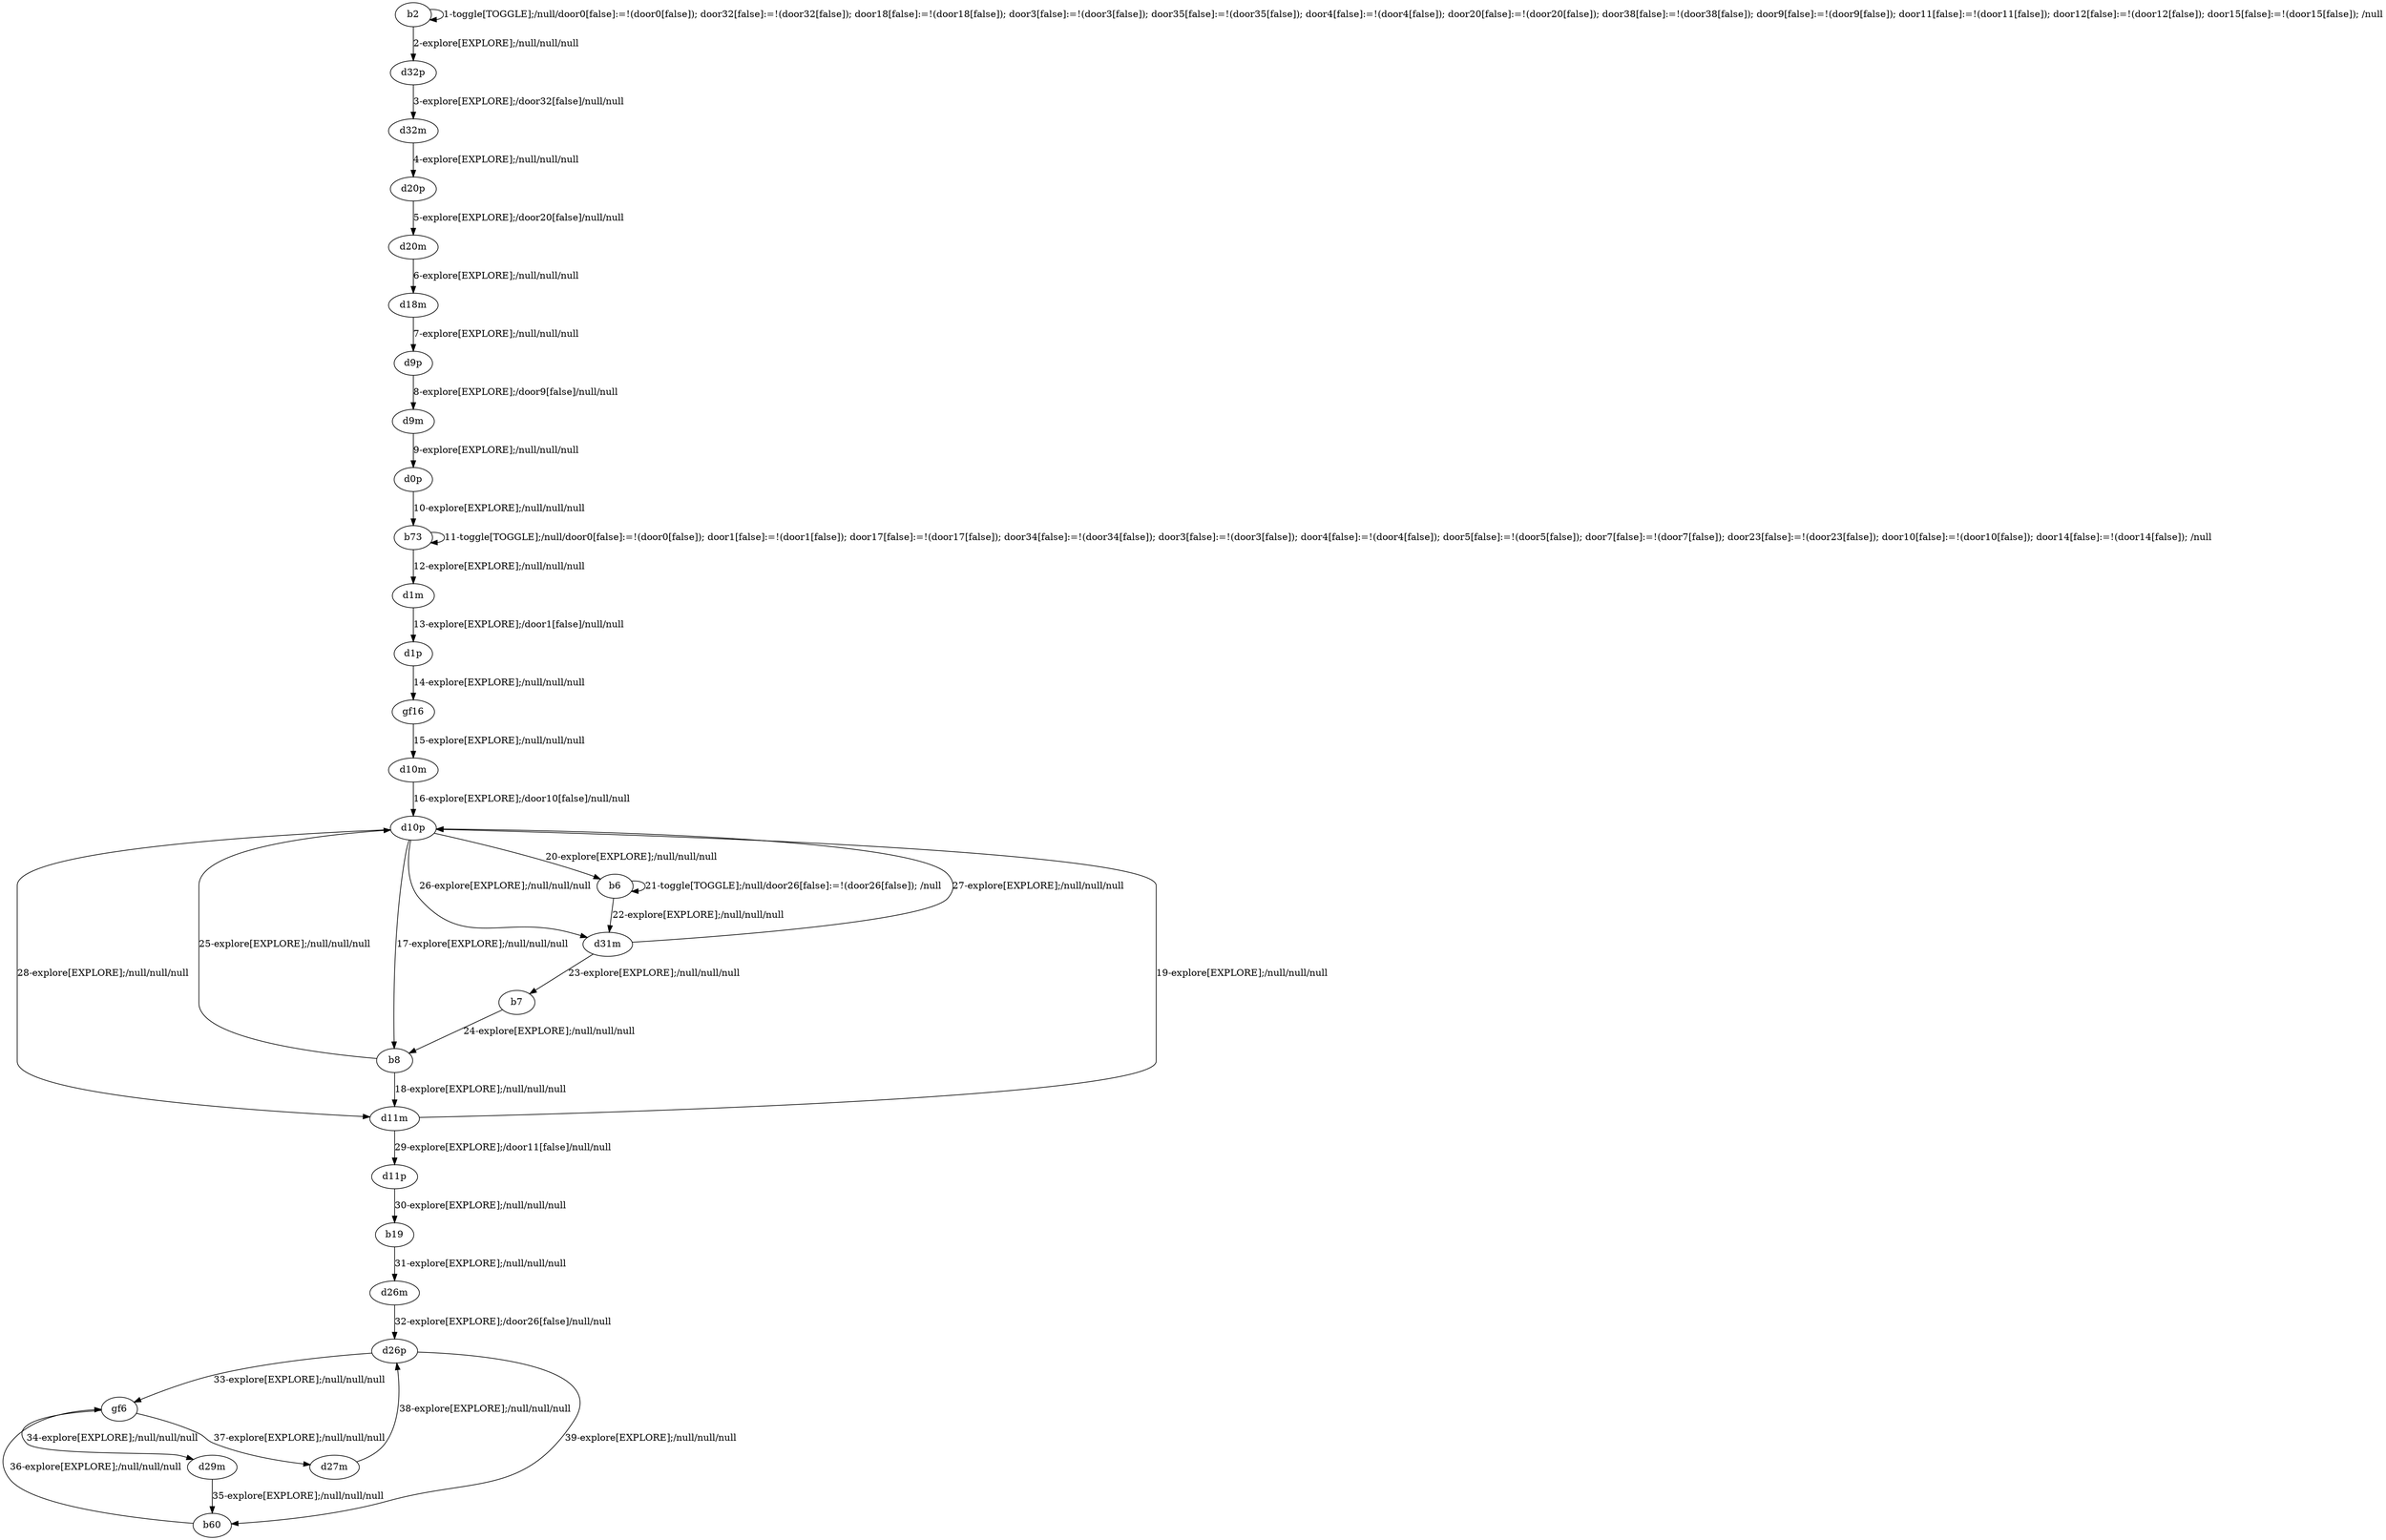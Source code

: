 # Total number of goals covered by this test: 1
# d27m --> d26p

digraph g {
"b2" -> "b2" [label = "1-toggle[TOGGLE];/null/door0[false]:=!(door0[false]); door32[false]:=!(door32[false]); door18[false]:=!(door18[false]); door3[false]:=!(door3[false]); door35[false]:=!(door35[false]); door4[false]:=!(door4[false]); door20[false]:=!(door20[false]); door38[false]:=!(door38[false]); door9[false]:=!(door9[false]); door11[false]:=!(door11[false]); door12[false]:=!(door12[false]); door15[false]:=!(door15[false]); /null"];
"b2" -> "d32p" [label = "2-explore[EXPLORE];/null/null/null"];
"d32p" -> "d32m" [label = "3-explore[EXPLORE];/door32[false]/null/null"];
"d32m" -> "d20p" [label = "4-explore[EXPLORE];/null/null/null"];
"d20p" -> "d20m" [label = "5-explore[EXPLORE];/door20[false]/null/null"];
"d20m" -> "d18m" [label = "6-explore[EXPLORE];/null/null/null"];
"d18m" -> "d9p" [label = "7-explore[EXPLORE];/null/null/null"];
"d9p" -> "d9m" [label = "8-explore[EXPLORE];/door9[false]/null/null"];
"d9m" -> "d0p" [label = "9-explore[EXPLORE];/null/null/null"];
"d0p" -> "b73" [label = "10-explore[EXPLORE];/null/null/null"];
"b73" -> "b73" [label = "11-toggle[TOGGLE];/null/door0[false]:=!(door0[false]); door1[false]:=!(door1[false]); door17[false]:=!(door17[false]); door34[false]:=!(door34[false]); door3[false]:=!(door3[false]); door4[false]:=!(door4[false]); door5[false]:=!(door5[false]); door7[false]:=!(door7[false]); door23[false]:=!(door23[false]); door10[false]:=!(door10[false]); door14[false]:=!(door14[false]); /null"];
"b73" -> "d1m" [label = "12-explore[EXPLORE];/null/null/null"];
"d1m" -> "d1p" [label = "13-explore[EXPLORE];/door1[false]/null/null"];
"d1p" -> "gf16" [label = "14-explore[EXPLORE];/null/null/null"];
"gf16" -> "d10m" [label = "15-explore[EXPLORE];/null/null/null"];
"d10m" -> "d10p" [label = "16-explore[EXPLORE];/door10[false]/null/null"];
"d10p" -> "b8" [label = "17-explore[EXPLORE];/null/null/null"];
"b8" -> "d11m" [label = "18-explore[EXPLORE];/null/null/null"];
"d11m" -> "d10p" [label = "19-explore[EXPLORE];/null/null/null"];
"d10p" -> "b6" [label = "20-explore[EXPLORE];/null/null/null"];
"b6" -> "b6" [label = "21-toggle[TOGGLE];/null/door26[false]:=!(door26[false]); /null"];
"b6" -> "d31m" [label = "22-explore[EXPLORE];/null/null/null"];
"d31m" -> "b7" [label = "23-explore[EXPLORE];/null/null/null"];
"b7" -> "b8" [label = "24-explore[EXPLORE];/null/null/null"];
"b8" -> "d10p" [label = "25-explore[EXPLORE];/null/null/null"];
"d10p" -> "d31m" [label = "26-explore[EXPLORE];/null/null/null"];
"d31m" -> "d10p" [label = "27-explore[EXPLORE];/null/null/null"];
"d10p" -> "d11m" [label = "28-explore[EXPLORE];/null/null/null"];
"d11m" -> "d11p" [label = "29-explore[EXPLORE];/door11[false]/null/null"];
"d11p" -> "b19" [label = "30-explore[EXPLORE];/null/null/null"];
"b19" -> "d26m" [label = "31-explore[EXPLORE];/null/null/null"];
"d26m" -> "d26p" [label = "32-explore[EXPLORE];/door26[false]/null/null"];
"d26p" -> "gf6" [label = "33-explore[EXPLORE];/null/null/null"];
"gf6" -> "d29m" [label = "34-explore[EXPLORE];/null/null/null"];
"d29m" -> "b60" [label = "35-explore[EXPLORE];/null/null/null"];
"b60" -> "gf6" [label = "36-explore[EXPLORE];/null/null/null"];
"gf6" -> "d27m" [label = "37-explore[EXPLORE];/null/null/null"];
"d27m" -> "d26p" [label = "38-explore[EXPLORE];/null/null/null"];
"d26p" -> "b60" [label = "39-explore[EXPLORE];/null/null/null"];
}